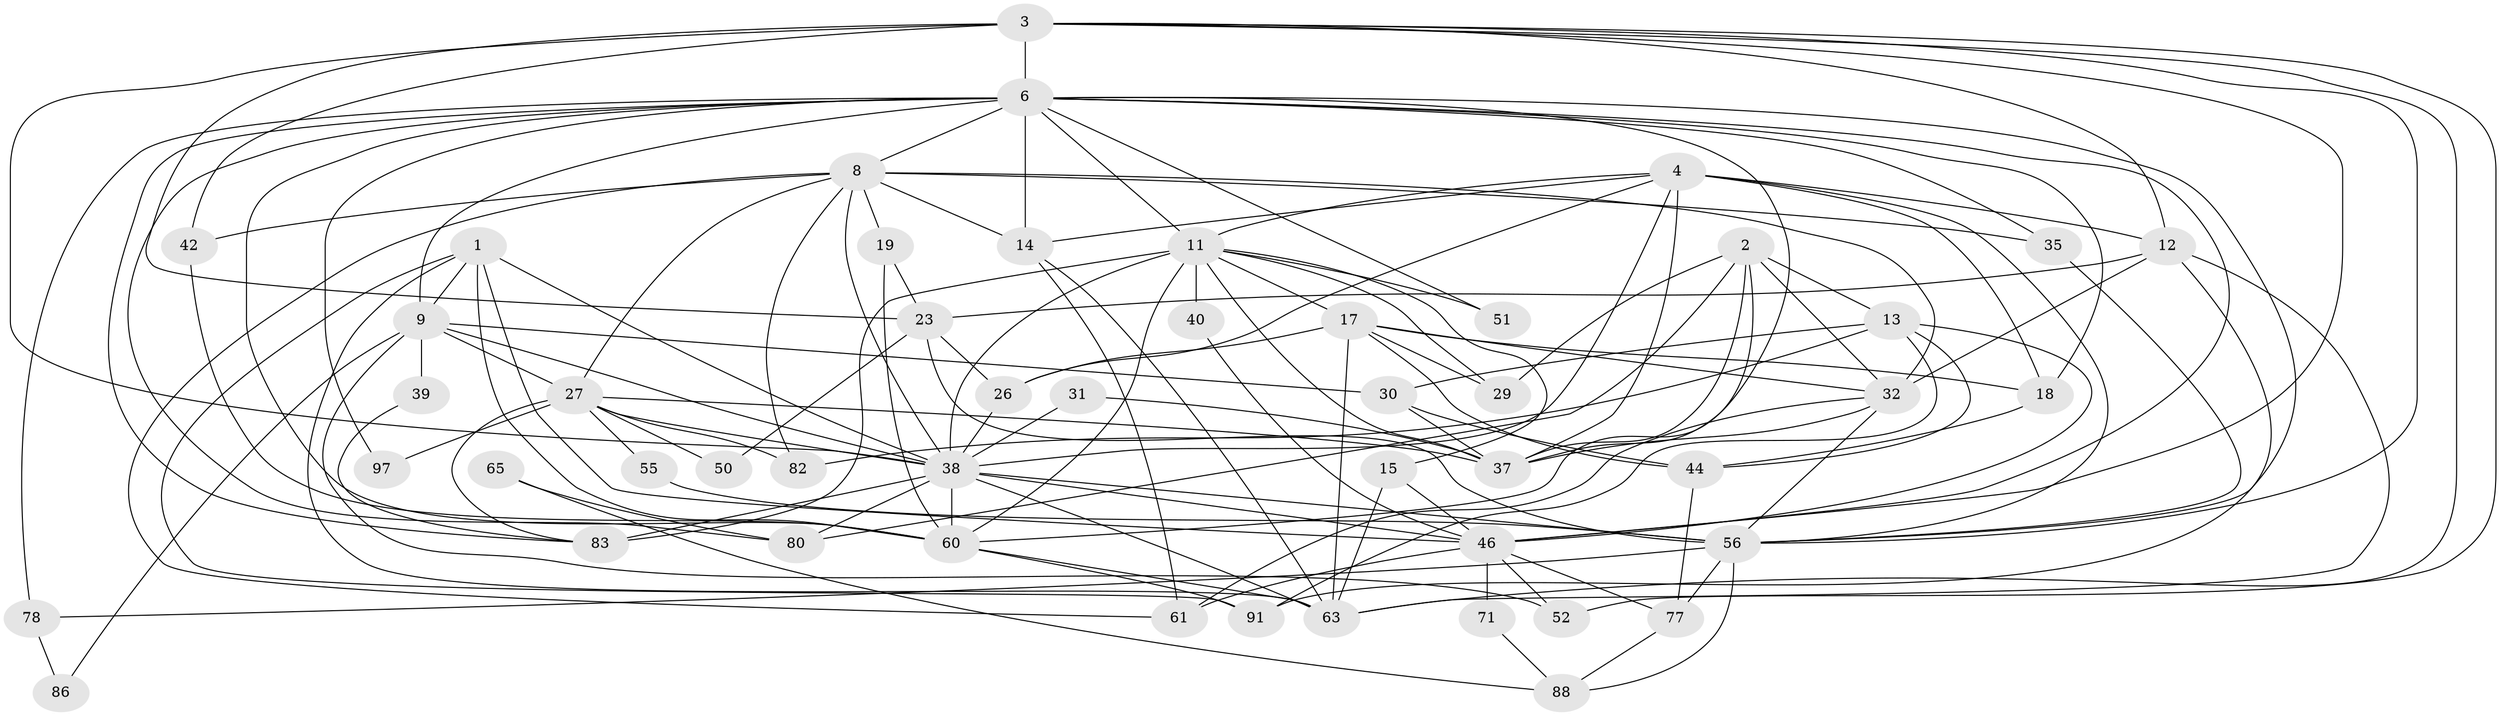 // original degree distribution, {3: 0.25510204081632654, 4: 0.25510204081632654, 2: 0.16326530612244897, 6: 0.10204081632653061, 5: 0.15306122448979592, 7: 0.061224489795918366, 8: 0.01020408163265306}
// Generated by graph-tools (version 1.1) at 2025/15/03/09/25 04:15:05]
// undirected, 49 vertices, 134 edges
graph export_dot {
graph [start="1"]
  node [color=gray90,style=filled];
  1 [super="+79"];
  2 [super="+10"];
  3 [super="+34"];
  4 [super="+5+53"];
  6 [super="+7"];
  8 [super="+20"];
  9 [super="+70+49"];
  11 [super="+68+24"];
  12 [super="+43"];
  13 [super="+75+62"];
  14 [super="+21"];
  15 [super="+16"];
  17 [super="+98"];
  18;
  19;
  23;
  26;
  27 [super="+28+36+87"];
  29;
  30;
  31;
  32 [super="+45"];
  35 [super="+90"];
  37 [super="+85"];
  38 [super="+64+92+47+41"];
  39;
  40;
  42;
  44 [super="+74"];
  46 [super="+84+73"];
  50;
  51;
  52;
  55;
  56 [super="+57+94"];
  60 [super="+89+95"];
  61 [super="+81"];
  63 [super="+69"];
  65;
  71;
  77 [super="+93"];
  78;
  80;
  82;
  83;
  86;
  88;
  91;
  97;
  1 -- 63;
  1 -- 9;
  1 -- 38;
  1 -- 91;
  1 -- 46;
  1 -- 60;
  2 -- 80;
  2 -- 29;
  2 -- 37;
  2 -- 60;
  2 -- 13;
  2 -- 32;
  3 -- 6;
  3 -- 38 [weight=3];
  3 -- 42;
  3 -- 12;
  3 -- 52;
  3 -- 23;
  3 -- 63;
  3 -- 46;
  3 -- 56;
  4 -- 18;
  4 -- 37;
  4 -- 11;
  4 -- 14;
  4 -- 26;
  4 -- 12 [weight=2];
  4 -- 38;
  4 -- 56;
  6 -- 14 [weight=2];
  6 -- 8;
  6 -- 9 [weight=2];
  6 -- 11;
  6 -- 78;
  6 -- 80;
  6 -- 18;
  6 -- 83;
  6 -- 97;
  6 -- 35 [weight=2];
  6 -- 37;
  6 -- 51;
  6 -- 56;
  6 -- 60;
  6 -- 46;
  8 -- 27;
  8 -- 61;
  8 -- 35;
  8 -- 82;
  8 -- 19;
  8 -- 42;
  8 -- 14;
  8 -- 32;
  8 -- 38;
  9 -- 52;
  9 -- 86;
  9 -- 39;
  9 -- 30;
  9 -- 27 [weight=2];
  9 -- 38;
  11 -- 17;
  11 -- 51;
  11 -- 38 [weight=2];
  11 -- 37;
  11 -- 40;
  11 -- 15;
  11 -- 83 [weight=2];
  11 -- 29 [weight=2];
  11 -- 60;
  12 -- 63;
  12 -- 32;
  12 -- 23;
  12 -- 91;
  13 -- 82;
  13 -- 91;
  13 -- 44;
  13 -- 46;
  13 -- 30;
  14 -- 61;
  14 -- 63;
  15 -- 63 [weight=2];
  15 -- 46;
  17 -- 29;
  17 -- 32;
  17 -- 18;
  17 -- 26;
  17 -- 44;
  17 -- 63;
  18 -- 44;
  19 -- 23;
  19 -- 60;
  23 -- 26;
  23 -- 50;
  23 -- 56;
  26 -- 38;
  27 -- 55;
  27 -- 97;
  27 -- 82;
  27 -- 50;
  27 -- 37;
  27 -- 38;
  27 -- 83;
  30 -- 37;
  30 -- 44;
  31 -- 37;
  31 -- 38;
  32 -- 56;
  32 -- 37;
  32 -- 61;
  35 -- 56;
  38 -- 60;
  38 -- 80;
  38 -- 63;
  38 -- 83;
  38 -- 46;
  38 -- 56;
  39 -- 83;
  40 -- 46;
  42 -- 60;
  44 -- 77 [weight=2];
  46 -- 52;
  46 -- 71;
  46 -- 77;
  46 -- 61;
  55 -- 56;
  56 -- 88;
  56 -- 78;
  56 -- 77;
  60 -- 63;
  60 -- 91;
  65 -- 80;
  65 -- 88;
  71 -- 88;
  77 -- 88;
  78 -- 86;
}
